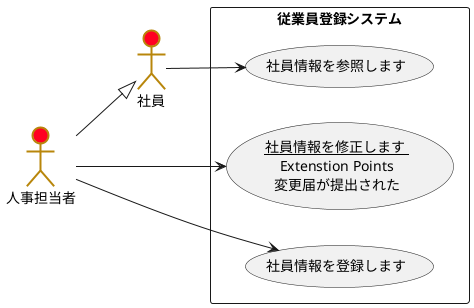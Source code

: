 @startuml ユースケース図
left to right direction
actor 人事担当者 #ff0022;line:DarkGoldenRod;line.bold;
actor 社員 #ff0022;line:DarkGoldenRod;line.bold;
rectangle 従業員登録システム{
usecase (<u>社員情報を修正します<u> \nExtenstion Points\n変更届が提出された) as input
usecase 社員情報を登録します
usecase 社員情報を参照します
}
社員 --> 社員情報を参照します
人事担当者--> input
人事担当者 --> 社員情報を登録します
人事担当者 --|> 社員
@enduml